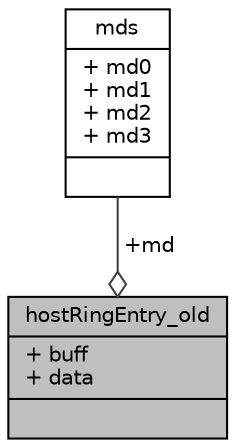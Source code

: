 digraph "hostRingEntry_old"
{
 // LATEX_PDF_SIZE
  edge [fontname="Helvetica",fontsize="10",labelfontname="Helvetica",labelfontsize="10"];
  node [fontname="Helvetica",fontsize="10",shape=record];
  Node1 [label="{hostRingEntry_old\n|+ buff\l+ data\l|}",height=0.2,width=0.4,color="black", fillcolor="grey75", style="filled", fontcolor="black",tooltip=" "];
  Node2 -> Node1 [color="grey25",fontsize="10",style="solid",label=" +md" ,arrowhead="odiamond",fontname="Helvetica"];
  Node2 [label="{mds\n|+ md0\l+ md1\l+ md2\l+ md3\l|}",height=0.2,width=0.4,color="black", fillcolor="white", style="filled",URL="$structmds.html",tooltip=" "];
}
